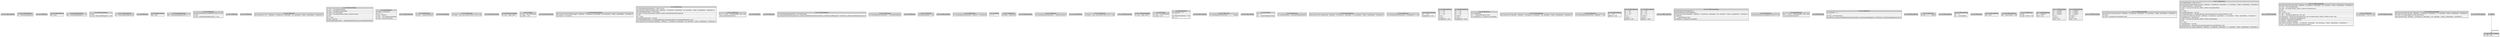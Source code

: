 digraph graphname {
	node [shape=plaintext];
n151253[label=<<table BORDER="0" CELLBORDER="1" CELLSPACING="0">
	<tr><td port="in" bgcolor="lightgray">(151253) BKConditional</td></tr>
	<tr><td port="out"></td></tr>
</table>>];
n151252[label=<<table BORDER="0" CELLBORDER="1" CELLSPACING="0">
	<tr><td port="in" bgcolor="lightgray">(151252) BKConditional</td></tr>
	<tr><td port="e0" align="left">url = friend.profileImageUrl</td></tr>
	<tr><td port="out"></td></tr>
</table>>];
n151251[label=<<table BORDER="0" CELLBORDER="1" CELLSPACING="0">
	<tr><td port="in" bgcolor="lightgray">(151251) BKNormal</td></tr>
	<tr><td port="out"></td></tr>
</table>>];
n151250[label=<<table BORDER="0" CELLBORDER="1" CELLSPACING="0">
	<tr><td port="in" bgcolor="lightgray">(151250) BKConditional</td></tr>
	<tr><td port="e0" align="left">tmp = false</td></tr>
	<tr><td port="out"></td></tr>
</table>>];
n151249[label=<<table BORDER="0" CELLBORDER="1" CELLSPACING="0">
	<tr><td port="in" bgcolor="lightgray">(151249) BKConditional</td></tr>
	<tr><td port="e0" align="left">tmp = friend.profileImageUrl != \"\"</td></tr>
	<tr><td port="out"></td></tr>
</table>>];
n151248[label=<<table BORDER="0" CELLBORDER="1" CELLSPACING="0">
	<tr><td port="in" bgcolor="lightgray">(151248) BKConditional</td></tr>
	<tr><td port="e0" align="left">var tmp</td></tr>
	<tr><td port="e1" align="left">var tmp = friend.profileImageUrl != null</td></tr>
	<tr><td port="out"></td></tr>
</table>>];
n151247[label=<<table BORDER="0" CELLBORDER="1" CELLSPACING="0">
	<tr><td port="in" bgcolor="lightgray">(151247) BKConditional</td></tr>
	<tr><td port="e0" align="left">url = friend.profileImageLocalUrl</td></tr>
	<tr><td port="out"></td></tr>
</table>>];
n151246[label=<<table BORDER="0" CELLBORDER="1" CELLSPACING="0">
	<tr><td port="in" bgcolor="lightgray">(151246) BKNormal</td></tr>
	<tr><td port="out"></td></tr>
</table>>];
n151245[label=<<table BORDER="0" CELLBORDER="1" CELLSPACING="0">
	<tr><td port="in" bgcolor="lightgray">(151245) BKConditional</td></tr>
	<tr><td port="e0" align="left">tmp = false</td></tr>
	<tr><td port="out"></td></tr>
</table>>];
n151244[label=<<table BORDER="0" CELLBORDER="1" CELLSPACING="0">
	<tr><td port="in" bgcolor="lightgray">(151244) BKConditional</td></tr>
	<tr><td port="e0" align="left">tmp = friend.profileImageLocalUrl != \"\"</td></tr>
	<tr><td port="out"></td></tr>
</table>>];
n151243[label=<<table BORDER="0" CELLBORDER="1" CELLSPACING="0">
	<tr><td port="in" bgcolor="lightgray">(151243) BKNormal</td></tr>
	<tr><td port="e0" align="left">transformJsonPromise.onCompletion(\"fun\"(151229))</td></tr>
	<tr><td port="e1" align="left">var tmp</td></tr>
	<tr><td port="e2" align="left">var tmp = friend.profileImageLocalUrl != null</td></tr>
	<tr><td port="out"></td></tr>
</table>>];
n151242[label=<<table BORDER="0" CELLBORDER="1" CELLSPACING="0">
	<tr><td port="in" bgcolor="lightgray">(151242) BKNormal</td></tr>
	<tr><td port="out"></td></tr>
</table>>];
n151241[label=<<table BORDER="0" CELLBORDER="1" CELLSPACING="0">
	<tr><td port="in" bgcolor="lightgray">(151241) BKNormal</td></tr>
	<tr><td port="out"></td></tr>
</table>>];
n151240[label=<<table BORDER="0" CELLBORDER="1" CELLSPACING="0">
	<tr><td port="in" bgcolor="lightgray">(151240) BKNormal</td></tr>
	<tr><td port="e0" align="left">haxe.Log.trace(\"r url: \", {fileName : \"src/Main.hx\", lineNumber : 253, className : \"Main\", methodName : \"fetchData\"})</td></tr>
	<tr><td port="out"></td></tr>
</table>>];
n151239[label=<<table BORDER="0" CELLBORDER="1" CELLSPACING="0">
	<tr><td port="in" bgcolor="lightgray">(151239) BKConditional</td></tr>
	<tr><td port="e0" align="left">var `this = `this.imageCachePath</td></tr>
	<tr><td port="e1" align="left">var this = `this.imageCacheMapping</td></tr>
	<tr><td port="e2" align="left">var value = cast this.get(key)</td></tr>
	<tr><td port="e3" align="left">var value = hx.strings.internal._Either2._Either2.a(value)</td></tr>
	<tr><td port="e4" align="left">var this</td></tr>
	<tr><td port="e5" align="left">this = value</td></tr>
	<tr><td port="e6" align="left">var tmp = cast this</td></tr>
	<tr><td port="e7" align="left">friend.profileImageLocalUrl = `this.join(@:implicitCast tmp, null).getAbsolutePath()</td></tr>
	<tr><td port="out"></td></tr>
</table>>];
n151238[label=<<table BORDER="0" CELLBORDER="1" CELLSPACING="0">
	<tr><td port="in" bgcolor="lightgray">(151238) BKNormal</td></tr>
	<tr><td port="e0" align="left">var friend = friend.next()</td></tr>
	<tr><td port="e1" align="left">var url = \"\"</td></tr>
	<tr><td port="e2" align="left">var key = friend.id</td></tr>
	<tr><td port="e3" align="left">var this = `this.imageCacheMapping</td></tr>
	<tr><td port="e4" align="left">var tmp = cast this.exists(key)</td></tr>
	<tr><td port="out"></td></tr>
</table>>];
n151237[label=<<table BORDER="0" CELLBORDER="1" CELLSPACING="0">
	<tr><td port="in" bgcolor="lightgray">(151237) BKConditional</td></tr>
	<tr><td port="out"></td></tr>
</table>>];
n151236[label=<<table BORDER="0" CELLBORDER="1" CELLSPACING="0">
	<tr><td port="in" bgcolor="lightgray">(151236) BKNormal</td></tr>
	<tr><td port="e0" align="left">var tmp = ! ((friend.hasNext()))</td></tr>
	<tr><td port="out"></td></tr>
</table>>];
n151235[label=<<table BORDER="0" CELLBORDER="1" CELLSPACING="0">
	<tr><td port="in" bgcolor="lightgray">(151235) BKLoopHead</td></tr>
	<tr><td port="out"></td></tr>
</table>>];
n151234[label=<<table BORDER="0" CELLBORDER="1" CELLSPACING="0">
	<tr><td port="in" bgcolor="lightgray">(151234) BKNormal</td></tr>
	<tr><td port="e0" align="left">var friend = _this._sync.execute(\"fun\"(151232), null)</td></tr>
	<tr><td port="out"></td></tr>
</table>>];
n151233[label=<<table BORDER="0" CELLBORDER="1" CELLSPACING="0">
	<tr><td port="in" bgcolor="lightgray">(151233) BKFunctionEnd</td></tr>
	<tr><td port="out"></td></tr>
</table>>];
n151232[label=<<table BORDER="0" CELLBORDER="1" CELLSPACING="0">
	<tr><td port="in" bgcolor="lightgray">(151232) BKFunctionBegin</td></tr>
	<tr><td port="e0" align="left">var _this = _gthis._items</td></tr>
	<tr><td port="out"></td></tr>
</table>>];
n151231[label=<<table BORDER="0" CELLBORDER="1" CELLSPACING="0">
	<tr><td port="in" bgcolor="lightgray">(151231) BKSub</td></tr>
	<tr><td port="e0" align="left">var _this = cast Main.friends</td></tr>
	<tr><td port="e1" align="left">var _gthis = _this</td></tr>
	<tr><td port="out"></td></tr>
</table>>];
n151230[label=<<table BORDER="0" CELLBORDER="1" CELLSPACING="0">
	<tr><td port="in" bgcolor="lightgray">(151230) BKFunctionEnd</td></tr>
	<tr><td port="out"></td></tr>
</table>>];
n151229[label=<<table BORDER="0" CELLBORDER="1" CELLSPACING="0">
	<tr><td port="in" bgcolor="lightgray">(151229) BKFunctionBegin</td></tr>
	<tr><td port="e0" align="left">haxe.Log.trace(\"start loading images\", {fileName : \"src/Main.hx\", lineNumber : 246, className : \"Main\", methodName : \"fetchData\"})</td></tr>
	<tr><td port="e1" align="left">var promises = new Array()</td></tr>
	<tr><td port="out"></td></tr>
</table>>];
n151228[label=<<table BORDER="0" CELLBORDER="1" CELLSPACING="0">
	<tr><td port="in" bgcolor="lightgray">(151228) BKNormal</td></tr>
	<tr><td port="e0" align="left">var transformJsonToFriendsTask = \"fun\"(151191)</td></tr>
	<tr><td port="e1" align="left">haxe.Log.trace(\"Submit transform task\", {fileName : \"src/Main.hx\", lineNumber : 242, className : \"Main\", methodName : \"fetchData\"})</td></tr>
	<tr><td port="e2" align="left">var transformJsonPromise = this.executor</td></tr>
	<tr><td port="e3" align="left">var value = hx.concurrent.internal._Either2._Either2.a(transformJsonToFriendsTask)</td></tr>
	<tr><td port="e4" align="left">var this</td></tr>
	<tr><td port="e5" align="left">this = value</td></tr>
	<tr><td port="e6" align="left">var transformJsonPromise = cast this</td></tr>
	<tr><td port="e7" align="left">var transformJsonPromise = transformJsonPromise.submit(@:implicitCast transformJsonPromise, null)</td></tr>
	<tr><td port="e8" align="left">haxe.Log.trace(\"Set transform completion\", {fileName : \"src/Main.hx\", lineNumber : 244, className : \"Main\", methodName : \"fetchData\"})</td></tr>
	<tr><td port="out"></td></tr>
</table>>];
n151227[label=<<table BORDER="0" CELLBORDER="1" CELLSPACING="0">
	<tr><td port="in" bgcolor="lightgray">(151227) BKNormal</td></tr>
	<tr><td port="e0" align="left">var ev = {event : \"FriendsLoaded\", data : null}</td></tr>
	<tr><td port="e1" align="left">`this.asyncDispatcher.fire(ev)</td></tr>
	<tr><td port="out"></td></tr>
</table>>];
n151226[label=<<table BORDER="0" CELLBORDER="1" CELLSPACING="0">
	<tr><td port="in" bgcolor="lightgray">(151226) BKNormal</td></tr>
	<tr><td port="out"></td></tr>
</table>>];
n151225[label=<<table BORDER="0" CELLBORDER="1" CELLSPACING="0">
	<tr><td port="in" bgcolor="lightgray">(151225) BKNormal</td></tr>
	<tr><td port="out"></td></tr>
</table>>];
n151224[label=<<table BORDER="0" CELLBORDER="1" CELLSPACING="0">
	<tr><td port="in" bgcolor="lightgray">(151224) BKConditional</td></tr>
	<tr><td port="e0" align="left">var transformJsonToFriendsTask = cast Main.friends</td></tr>
	<tr><td port="e1" align="left">transformJsonToFriendsTask.add(new ui.models.FriendModel(rawFriend.nickName, rawFriend.profileImageUrl, rawFriend.id, rawFriend.profileImageLocalUrl))</td></tr>
	<tr><td port="out"></td></tr>
</table>>];
n151223[label=<<table BORDER="0" CELLBORDER="1" CELLSPACING="0">
	<tr><td port="in" bgcolor="lightgray">(151223) BKNormal</td></tr>
	<tr><td port="e0" align="left">var transformJsonToFriendsTask = ! isFriendAlreadyExist</td></tr>
	<tr><td port="out"></td></tr>
</table>>];
n151222[label=<<table BORDER="0" CELLBORDER="1" CELLSPACING="0">
	<tr><td port="in" bgcolor="lightgray">(151222) BKNormal</td></tr>
	<tr><td port="out"></td></tr>
</table>>];
n151221[label=<<table BORDER="0" CELLBORDER="1" CELLSPACING="0">
	<tr><td port="in" bgcolor="lightgray">(151221) BKNormal</td></tr>
	<tr><td port="e0" align="left">isFriendAlreadyExist = true</td></tr>
	<tr><td port="out"></td></tr>
</table>>];
n151220[label=<<table BORDER="0" CELLBORDER="1" CELLSPACING="0">
	<tr><td port="in" bgcolor="lightgray">(151220) BKConditional</td></tr>
	<tr><td port="out"></td></tr>
</table>>];
n151219[label=<<table BORDER="0" CELLBORDER="1" CELLSPACING="0">
	<tr><td port="in" bgcolor="lightgray">(151219) BKNormal</td></tr>
	<tr><td port="e0" align="left">var transformJsonToFriendsTask = friend.id != rawFriend.id</td></tr>
	<tr><td port="out"></td></tr>
</table>>];
n151218[label=<<table BORDER="0" CELLBORDER="1" CELLSPACING="0">
	<tr><td port="in" bgcolor="lightgray">(151218) BKSub</td></tr>
	<tr><td port="e0" align="left">i = i + 1</td></tr>
	<tr><td port="out"></td></tr>
</table>>];
n151217[label=<<table BORDER="0" CELLBORDER="1" CELLSPACING="0">
	<tr><td port="in" bgcolor="lightgray">(151217) BKNormal</td></tr>
	<tr><td port="e0" align="left">var friend = friend.next()</td></tr>
	<tr><td port="out"></td></tr>
</table>>];
n151216[label=<<table BORDER="0" CELLBORDER="1" CELLSPACING="0">
	<tr><td port="in" bgcolor="lightgray">(151216) BKConditional</td></tr>
	<tr><td port="out"></td></tr>
</table>>];
n151215[label=<<table BORDER="0" CELLBORDER="1" CELLSPACING="0">
	<tr><td port="in" bgcolor="lightgray">(151215) BKNormal</td></tr>
	<tr><td port="e0" align="left">var transformJsonToFriendsTask = ! ((friend.hasNext()))</td></tr>
	<tr><td port="out"></td></tr>
</table>>];
n151214[label=<<table BORDER="0" CELLBORDER="1" CELLSPACING="0">
	<tr><td port="in" bgcolor="lightgray">(151214) BKLoopHead</td></tr>
	<tr><td port="out"></td></tr>
</table>>];
n151213[label=<<table BORDER="0" CELLBORDER="1" CELLSPACING="0">
	<tr><td port="in" bgcolor="lightgray">(151213) BKNormal</td></tr>
	<tr><td port="e0" align="left">var friend = _this._sync.execute(\"fun\"(151211), null)</td></tr>
	<tr><td port="out"></td></tr>
</table>>];
n151212[label=<<table BORDER="0" CELLBORDER="1" CELLSPACING="0">
	<tr><td port="in" bgcolor="lightgray">(151212) BKFunctionEnd</td></tr>
	<tr><td port="out"></td></tr>
</table>>];
n151211[label=<<table BORDER="0" CELLBORDER="1" CELLSPACING="0">
	<tr><td port="in" bgcolor="lightgray">(151211) BKFunctionBegin</td></tr>
	<tr><td port="e0" align="left">var _this = _gthis._items</td></tr>
	<tr><td port="out"></td></tr>
</table>>];
n151210[label=<<table BORDER="0" CELLBORDER="1" CELLSPACING="0">
	<tr><td port="in" bgcolor="lightgray">(151210) BKSub</td></tr>
	<tr><td port="e0" align="left">var _this = cast Main.friends</td></tr>
	<tr><td port="e1" align="left">var _gthis = _this</td></tr>
	<tr><td port="out"></td></tr>
</table>>];
n151209[label=<<table BORDER="0" CELLBORDER="1" CELLSPACING="0">
	<tr><td port="in" bgcolor="lightgray">(151209) BKNormal</td></tr>
	<tr><td port="e0" align="left">var rawFriend = `[`]</td></tr>
	<tr><td port="e1" align="left">` = ` + 1</td></tr>
	<tr><td port="e2" align="left">var isFriendAlreadyExist = false</td></tr>
	<tr><td port="e3" align="left">var i = 0</td></tr>
	<tr><td port="out"></td></tr>
</table>>];
n151208[label=<<table BORDER="0" CELLBORDER="1" CELLSPACING="0">
	<tr><td port="in" bgcolor="lightgray">(151208) BKConditional</td></tr>
	<tr><td port="out"></td></tr>
</table>>];
n151207[label=<<table BORDER="0" CELLBORDER="1" CELLSPACING="0">
	<tr><td port="in" bgcolor="lightgray">(151207) BKNormal</td></tr>
	<tr><td port="e0" align="left">var transformJsonToFriendsTask = ! ((` &lt; `.length))</td></tr>
	<tr><td port="out"></td></tr>
</table>>];
n151206[label=<<table BORDER="0" CELLBORDER="1" CELLSPACING="0">
	<tr><td port="in" bgcolor="lightgray">(151206) BKLoopHead</td></tr>
	<tr><td port="out"></td></tr>
</table>>];
n151205[label=<<table BORDER="0" CELLBORDER="1" CELLSPACING="0">
	<tr><td port="in" bgcolor="lightgray">(151205) BKSub</td></tr>
	<tr><td port="e0" align="left">var ` = 0</td></tr>
	<tr><td port="e1" align="left">var ` = mockFriendsJson.friends</td></tr>
	<tr><td port="out"></td></tr>
</table>>];
n151204[label=<<table BORDER="0" CELLBORDER="1" CELLSPACING="0">
	<tr><td port="in" bgcolor="lightgray">(151204) BKNormal</td></tr>
	<tr><td port="e0" align="left">var mockFriendsJson = Mock.getMockJsonFriends()</td></tr>
	<tr><td port="out"></td></tr>
</table>>];
n151203[label=<<table BORDER="0" CELLBORDER="1" CELLSPACING="0">
	<tr><td port="in" bgcolor="lightgray">(151203) BKConditional</td></tr>
	<tr><td port="e0" align="left">haxe.Log.trace(\"No storage data\", {fileName : \"src/Main.hx\", lineNumber : 216, className : \"Main\", methodName : \"fetchData\"})</td></tr>
	<tr><td port="out"></td></tr>
</table>>];
n151202[label=<<table BORDER="0" CELLBORDER="1" CELLSPACING="0">
	<tr><td port="in" bgcolor="lightgray">(151202) BKNormal</td></tr>
	<tr><td port="e0" align="left">var transformJsonToFriendsTask = storageResult == null</td></tr>
	<tr><td port="out"></td></tr>
</table>>];
n151201[label=<<table BORDER="0" CELLBORDER="1" CELLSPACING="0">
	<tr><td port="in" bgcolor="lightgray">(151201) BKConditional</td></tr>
	<tr><td port="e0" align="left">var ` = `[0]</td></tr>
	<tr><td port="e1" align="left">storageResult = null</td></tr>
	<tr><td port="out"></td></tr>
</table>>];
n151200[label=<<table BORDER="0" CELLBORDER="1" CELLSPACING="0">
	<tr><td port="in" bgcolor="lightgray">(151200) BKConditional</td></tr>
	<tr><td port="e0" align="left">var ` = `[0]</td></tr>
	<tr><td port="e1" align="left">var ` = `[1]</td></tr>
	<tr><td port="e2" align="left">var ` = `[2]</td></tr>
	<tr><td port="e3" align="left">var ex = `</td></tr>
	<tr><td port="e4" align="left">var time = `</td></tr>
	<tr><td port="e5" align="left">storageResult = null</td></tr>
	<tr><td port="out"></td></tr>
</table>>];
n151199[label=<<table BORDER="0" CELLBORDER="1" CELLSPACING="0">
	<tr><td port="in" bgcolor="lightgray">(151199) BKConditional</td></tr>
	<tr><td port="e0" align="left">var ` = `[0]</td></tr>
	<tr><td port="e1" align="left">var ` = `[1]</td></tr>
	<tr><td port="e2" align="left">var ` = `[2]</td></tr>
	<tr><td port="e3" align="left">var value = `</td></tr>
	<tr><td port="e4" align="left">var time = `</td></tr>
	<tr><td port="e5" align="left">storageResult = value</td></tr>
	<tr><td port="out"></td></tr>
</table>>];
n151198[label=<<table BORDER="0" CELLBORDER="1" CELLSPACING="0">
	<tr><td port="in" bgcolor="lightgray">(151198) BKNormal</td></tr>
	<tr><td port="e0" align="left">var storageResult</td></tr>
	<tr><td port="e1" align="left">var ` = storageCallPromise.result</td></tr>
	<tr><td port="e2" align="left">var storageResult = @:exhaustive enumIndex `</td></tr>
	<tr><td port="out"></td></tr>
</table>>];
n151197[label=<<table BORDER="0" CELLBORDER="1" CELLSPACING="0">
	<tr><td port="in" bgcolor="lightgray">(151197) BKConditional</td></tr>
	<tr><td port="e0" align="left">haxe.Log.trace(\"No api data\", {fileName : \"src/Main.hx\", lineNumber : 208, className : \"Main\", methodName : \"fetchData\"})</td></tr>
	<tr><td port="out"></td></tr>
</table>>];
n151196[label=<<table BORDER="0" CELLBORDER="1" CELLSPACING="0">
	<tr><td port="in" bgcolor="lightgray">(151196) BKNormal</td></tr>
	<tr><td port="e0" align="left">var transformJsonToFriendsTask = apiResult == null</td></tr>
	<tr><td port="out"></td></tr>
</table>>];
n151195[label=<<table BORDER="0" CELLBORDER="1" CELLSPACING="0">
	<tr><td port="in" bgcolor="lightgray">(151195) BKConditional</td></tr>
	<tr><td port="e0" align="left">var ` = `[0]</td></tr>
	<tr><td port="e1" align="left">apiResult = null</td></tr>
	<tr><td port="out"></td></tr>
</table>>];
n151194[label=<<table BORDER="0" CELLBORDER="1" CELLSPACING="0">
	<tr><td port="in" bgcolor="lightgray">(151194) BKConditional</td></tr>
	<tr><td port="e0" align="left">var ` = `[0]</td></tr>
	<tr><td port="e1" align="left">var ` = `[1]</td></tr>
	<tr><td port="e2" align="left">var ` = `[2]</td></tr>
	<tr><td port="e3" align="left">var ex = `</td></tr>
	<tr><td port="e4" align="left">var time = `</td></tr>
	<tr><td port="e5" align="left">apiResult = null</td></tr>
	<tr><td port="out"></td></tr>
</table>>];
n151193[label=<<table BORDER="0" CELLBORDER="1" CELLSPACING="0">
	<tr><td port="in" bgcolor="lightgray">(151193) BKConditional</td></tr>
	<tr><td port="e0" align="left">var ` = `[0]</td></tr>
	<tr><td port="e1" align="left">var ` = `[1]</td></tr>
	<tr><td port="e2" align="left">var ` = `[2]</td></tr>
	<tr><td port="e3" align="left">var value = `</td></tr>
	<tr><td port="e4" align="left">var time = `</td></tr>
	<tr><td port="e5" align="left">apiResult = value</td></tr>
	<tr><td port="out"></td></tr>
</table>>];
n151192[label=<<table BORDER="0" CELLBORDER="1" CELLSPACING="0">
	<tr><td port="in" bgcolor="lightgray">(151192) BKFunctionEnd</td></tr>
	<tr><td port="out"></td></tr>
</table>>];
n151191[label=<<table BORDER="0" CELLBORDER="1" CELLSPACING="0">
	<tr><td port="in" bgcolor="lightgray">(151191) BKFunctionBegin</td></tr>
	<tr><td port="e0" align="left">apiCallPromise.awaitCompletion(-1)</td></tr>
	<tr><td port="e1" align="left">storageCallPromise.awaitCompletion(-1)</td></tr>
	<tr><td port="e2" align="left">haxe.Log.trace(\"start transform\", {fileName : \"src/Main.hx\", lineNumber : 200, className : \"Main\", methodName : \"fetchData\"})</td></tr>
	<tr><td port="e3" align="left">var apiResult</td></tr>
	<tr><td port="e4" align="left">var ` = apiCallPromise.result</td></tr>
	<tr><td port="e5" align="left">var apiResult = @:exhaustive enumIndex `</td></tr>
	<tr><td port="out"></td></tr>
</table>>];
n151190[label=<<table BORDER="0" CELLBORDER="1" CELLSPACING="0">
	<tr><td port="in" bgcolor="lightgray">(151190) BKNormal</td></tr>
	<tr><td port="e0" align="left">storageCallPromise.onCompletion(\"fun\"(151174))</td></tr>
	<tr><td port="out"></td></tr>
</table>>];
n151189[label=<<table BORDER="0" CELLBORDER="1" CELLSPACING="0">
	<tr><td port="in" bgcolor="lightgray">(151189) BKNormal</td></tr>
	<tr><td port="e0" align="left">var ev = {event : \"FriendsLoaded\", data : null}</td></tr>
	<tr><td port="e1" align="left">`this.asyncDispatcher.fire(ev)</td></tr>
	<tr><td port="out"></td></tr>
</table>>];
n151188[label=<<table BORDER="0" CELLBORDER="1" CELLSPACING="0">
	<tr><td port="in" bgcolor="lightgray">(151188) BKNormal</td></tr>
	<tr><td port="out"></td></tr>
</table>>];
n151187[label=<<table BORDER="0" CELLBORDER="1" CELLSPACING="0">
	<tr><td port="in" bgcolor="lightgray">(151187) BKNormal</td></tr>
	<tr><td port="e0" align="left">var rawFriend = `[`]</td></tr>
	<tr><td port="e1" align="left">` = ` + 1</td></tr>
	<tr><td port="e2" align="left">var tmp = cast Main.friends</td></tr>
	<tr><td port="e3" align="left">tmp.add(new ui.models.FriendModel(rawFriend.nickName, rawFriend.profileImageUrl, rawFriend.id, rawFriend.profileImageLocalUrl))</td></tr>
	<tr><td port="out"></td></tr>
</table>>];
n151186[label=<<table BORDER="0" CELLBORDER="1" CELLSPACING="0">
	<tr><td port="in" bgcolor="lightgray">(151186) BKConditional</td></tr>
	<tr><td port="out"></td></tr>
</table>>];
n151185[label=<<table BORDER="0" CELLBORDER="1" CELLSPACING="0">
	<tr><td port="in" bgcolor="lightgray">(151185) BKNormal</td></tr>
	<tr><td port="e0" align="left">var tmp = ! ((` &lt; `.length))</td></tr>
	<tr><td port="out"></td></tr>
</table>>];
n151184[label=<<table BORDER="0" CELLBORDER="1" CELLSPACING="0">
	<tr><td port="in" bgcolor="lightgray">(151184) BKLoopHead</td></tr>
	<tr><td port="out"></td></tr>
</table>>];
n151183[label=<<table BORDER="0" CELLBORDER="1" CELLSPACING="0">
	<tr><td port="in" bgcolor="lightgray">(151183) BKConditional</td></tr>
	<tr><td port="e0" align="left">var ` = 0</td></tr>
	<tr><td port="e1" align="left">var ` = result.friends</td></tr>
	<tr><td port="out"></td></tr>
</table>>];
n151182[label=<<table BORDER="0" CELLBORDER="1" CELLSPACING="0">
	<tr><td port="in" bgcolor="lightgray">(151182) BKNormal</td></tr>
	<tr><td port="out"></td></tr>
</table>>];
n151181[label=<<table BORDER="0" CELLBORDER="1" CELLSPACING="0">
	<tr><td port="in" bgcolor="lightgray">(151181) BKConditional</td></tr>
	<tr><td port="e0" align="left">tmp = false</td></tr>
	<tr><td port="out"></td></tr>
</table>>];
n151180[label=<<table BORDER="0" CELLBORDER="1" CELLSPACING="0">
	<tr><td port="in" bgcolor="lightgray">(151180) BKConditional</td></tr>
	<tr><td port="e0" align="left">tmp = result.friends != null</td></tr>
	<tr><td port="out"></td></tr>
</table>>];
n151179[label=<<table BORDER="0" CELLBORDER="1" CELLSPACING="0">
	<tr><td port="in" bgcolor="lightgray">(151179) BKNormal</td></tr>
	<tr><td port="e0" align="left">var tmp</td></tr>
	<tr><td port="e1" align="left">var tmp = result != null</td></tr>
	<tr><td port="out"></td></tr>
</table>>];
n151178[label=<<table BORDER="0" CELLBORDER="1" CELLSPACING="0">
	<tr><td port="in" bgcolor="lightgray">(151178) BKConditional</td></tr>
	<tr><td port="e0" align="left">var ` = result[0]</td></tr>
	<tr><td port="e1" align="left">result = null</td></tr>
	<tr><td port="out"></td></tr>
</table>>];
n151177[label=<<table BORDER="0" CELLBORDER="1" CELLSPACING="0">
	<tr><td port="in" bgcolor="lightgray">(151177) BKConditional</td></tr>
	<tr><td port="e0" align="left">var ` = result[0]</td></tr>
	<tr><td port="e1" align="left">var ` = result[1]</td></tr>
	<tr><td port="e2" align="left">var ` = result[2]</td></tr>
	<tr><td port="e3" align="left">var ex = `</td></tr>
	<tr><td port="e4" align="left">var time = `</td></tr>
	<tr><td port="e5" align="left">result = null</td></tr>
	<tr><td port="out"></td></tr>
</table>>];
n151176[label=<<table BORDER="0" CELLBORDER="1" CELLSPACING="0">
	<tr><td port="in" bgcolor="lightgray">(151176) BKConditional</td></tr>
	<tr><td port="e0" align="left">var ` = result[0]</td></tr>
	<tr><td port="e1" align="left">var ` = result[1]</td></tr>
	<tr><td port="e2" align="left">var ` = result[2]</td></tr>
	<tr><td port="e3" align="left">var value = `</td></tr>
	<tr><td port="e4" align="left">var time = `</td></tr>
	<tr><td port="e5" align="left">result = value</td></tr>
	<tr><td port="out"></td></tr>
</table>>];
n151175[label=<<table BORDER="0" CELLBORDER="1" CELLSPACING="0">
	<tr><td port="in" bgcolor="lightgray">(151175) BKFunctionEnd</td></tr>
	<tr><td port="out"></td></tr>
</table>>];
n151174[label=<<table BORDER="0" CELLBORDER="1" CELLSPACING="0">
	<tr><td port="in" bgcolor="lightgray">(151174) BKFunctionBegin</td></tr>
	<tr><td port="e0" align="left">haxe.Log.trace(\"start read local\", {fileName : \"src/Main.hx\", lineNumber : 179, className : \"Main\", methodName : \"fetchData\"})</td></tr>
	<tr><td port="e1" align="left">var result</td></tr>
	<tr><td port="e2" align="left">var result = @:exhaustive enumIndex result</td></tr>
	<tr><td port="out"></td></tr>
</table>>];
n151173[label=<<table BORDER="0" CELLBORDER="1" CELLSPACING="0">
	<tr><td port="in" bgcolor="lightgray">(151173) BKNormal</td></tr>
	<tr><td port="e0" align="left">var storageCallTask = \"fun\"(151171)</td></tr>
	<tr><td port="e1" align="left">haxe.Log.trace(\"Submit storage call task\", {fileName : \"src/Main.hx\", lineNumber : 173, className : \"Main\", methodName : \"fetchData\"})</td></tr>
	<tr><td port="e2" align="left">var storageCallPromise = this.executor</td></tr>
	<tr><td port="e3" align="left">var value = hx.concurrent.internal._Either2._Either2.a(storageCallTask)</td></tr>
	<tr><td port="e4" align="left">var this</td></tr>
	<tr><td port="e5" align="left">this = value</td></tr>
	<tr><td port="e6" align="left">var storageCallPromise = cast this</td></tr>
	<tr><td port="e7" align="left">var storageCallPromise = storageCallPromise.submit(@:implicitCast storageCallPromise, null)</td></tr>
	<tr><td port="e8" align="left">haxe.Log.trace(\"Submit api call task\", {fileName : \"src/Main.hx\", lineNumber : 175, className : \"Main\", methodName : \"fetchData\"})</td></tr>
	<tr><td port="e9" align="left">var apiCallPromise = this.executor</td></tr>
	<tr><td port="e10" align="left">var value = hx.concurrent.internal._Either2._Either2.a(apiCallTask)</td></tr>
	<tr><td port="e11" align="left">var this</td></tr>
	<tr><td port="e12" align="left">this = value</td></tr>
	<tr><td port="e13" align="left">var apiCallPromise = cast this</td></tr>
	<tr><td port="e14" align="left">var apiCallPromise = apiCallPromise.submit(@:implicitCast apiCallPromise, null)</td></tr>
	<tr><td port="e15" align="left">haxe.Log.trace(\"Set storage completion\", {fileName : \"src/Main.hx\", lineNumber : 177, className : \"Main\", methodName : \"fetchData\"})</td></tr>
	<tr><td port="out"></td></tr>
</table>>];
n151172[label=<<table BORDER="0" CELLBORDER="1" CELLSPACING="0">
	<tr><td port="in" bgcolor="lightgray">(151172) BKFunctionEnd</td></tr>
	<tr><td port="out"></td></tr>
</table>>];
n151171[label=<<table BORDER="0" CELLBORDER="1" CELLSPACING="0">
	<tr><td port="in" bgcolor="lightgray">(151171) BKFunctionBegin</td></tr>
	<tr><td port="e0" align="left">haxe.Log.trace(\"Start local read\", {fileName : \"src/Main.hx\", lineNumber : 163, className : \"Main\", methodName : \"fetchData\"})</td></tr>
	<tr><td port="e1" align="left">var `this = `this.cacheFolder.path</td></tr>
	<tr><td port="e2" align="left">var value = hx.strings.internal._Either2._Either2.a(\"friends.json\")</td></tr>
	<tr><td port="e3" align="left">var this</td></tr>
	<tr><td port="e4" align="left">this = value</td></tr>
	<tr><td port="e5" align="left">var _this = cast this</td></tr>
	<tr><td port="e6" align="left">var _this = `this.join(@:implicitCast _this, null)</td></tr>
	<tr><td port="e7" align="left">var friendCache = hx.files.File.of(@:implicitCast cast hx.strings.internal._Either2._Either2.b(_this), null)</td></tr>
	<tr><td port="e8" align="left">var inputStream = friendCache.openInput(true)</td></tr>
	<tr><td port="e9" align="left">var rawData = inputStream.readAll(null)</td></tr>
	<tr><td port="e10" align="left">var rawJson = rawData.toString()</td></tr>
	<tr><td port="e11" align="left">haxe.Log.trace(rawJson, {fileName : \"src/Main.hx\", lineNumber : 169, className : \"Main\", methodName : \"fetchData\"})</td></tr>
	<tr><td port="e12" align="left">var json = new haxe.format.JsonParser(rawJson).doParse()</td></tr>
	<tr><td port="out"></td></tr>
</table>>];
n151170[label=<<table BORDER="0" CELLBORDER="1" CELLSPACING="0">
	<tr><td port="in" bgcolor="lightgray">(151170) BKNormal</td></tr>
	<tr><td port="e0" align="left">var apiCallTask = \"fun\"(151168)</td></tr>
	<tr><td port="out"></td></tr>
</table>>];
n151169[label=<<table BORDER="0" CELLBORDER="1" CELLSPACING="0">
	<tr><td port="in" bgcolor="lightgray">(151169) BKFunctionEnd</td></tr>
	<tr><td port="out"></td></tr>
</table>>];
n151168[label=<<table BORDER="0" CELLBORDER="1" CELLSPACING="0">
	<tr><td port="in" bgcolor="lightgray">(151168) BKFunctionBegin</td></tr>
	<tr><td port="e0" align="left">haxe.Log.trace(\"Start api call\", {fileName : \"src/Main.hx\", lineNumber : 157, className : \"Main\", methodName : \"fetchData\"})</td></tr>
	<tr><td port="e1" align="left">var result = sys.Http.requestUrl(`this.usersGetUrl)</td></tr>
	<tr><td port="e2" align="left">haxe.Log.trace(result, {fileName : \"src/Main.hx\", lineNumber : 159, className : \"Main\", methodName : \"fetchData\"})</td></tr>
	<tr><td port="out"></td></tr>
</table>>];
n151167[label=<<table BORDER="0" CELLBORDER="1" CELLSPACING="0">
	<tr><td port="in" bgcolor="lightgray">(151167) BKFunctionEnd</td></tr>
	<tr><td port="out"></td></tr>
</table>>];
n151166[label=<<table BORDER="0" CELLBORDER="1" CELLSPACING="0">
	<tr><td port="in" bgcolor="lightgray">(151166) BKFunctionBegin</td></tr>
	<tr><td port="e0" align="left">var `this = this</td></tr>
	<tr><td port="out"></td></tr>
</table>>];
n1[label=<<table BORDER="0" CELLBORDER="1" CELLSPACING="0">
	<tr><td port="in" bgcolor="lightgray">(1) BKRoot</td></tr>
	<tr><td port="out"></td></tr>
</table>>];
n1:out -> n151166:in[label="CFGFunction"];
}
